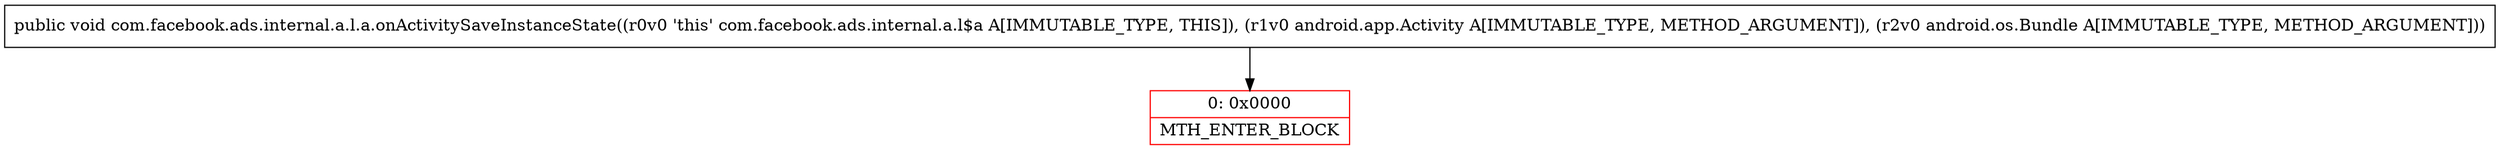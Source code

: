 digraph "CFG forcom.facebook.ads.internal.a.l.a.onActivitySaveInstanceState(Landroid\/app\/Activity;Landroid\/os\/Bundle;)V" {
subgraph cluster_Region_2107613763 {
label = "R(0)";
node [shape=record,color=blue];
}
Node_0 [shape=record,color=red,label="{0\:\ 0x0000|MTH_ENTER_BLOCK\l}"];
MethodNode[shape=record,label="{public void com.facebook.ads.internal.a.l.a.onActivitySaveInstanceState((r0v0 'this' com.facebook.ads.internal.a.l$a A[IMMUTABLE_TYPE, THIS]), (r1v0 android.app.Activity A[IMMUTABLE_TYPE, METHOD_ARGUMENT]), (r2v0 android.os.Bundle A[IMMUTABLE_TYPE, METHOD_ARGUMENT])) }"];
MethodNode -> Node_0;
}

